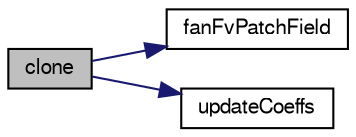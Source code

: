 digraph "clone"
{
  bgcolor="transparent";
  edge [fontname="FreeSans",fontsize="10",labelfontname="FreeSans",labelfontsize="10"];
  node [fontname="FreeSans",fontsize="10",shape=record];
  rankdir="LR";
  Node328 [label="clone",height=0.2,width=0.4,color="black", fillcolor="grey75", style="filled", fontcolor="black"];
  Node328 -> Node329 [color="midnightblue",fontsize="10",style="solid",fontname="FreeSans"];
  Node329 [label="fanFvPatchField",height=0.2,width=0.4,color="black",URL="$a22086.html#a3b6bf622ea265b484de27cbeca80ba7a",tooltip="Construct from patch and internal field. "];
  Node328 -> Node330 [color="midnightblue",fontsize="10",style="solid",fontname="FreeSans"];
  Node330 [label="updateCoeffs",height=0.2,width=0.4,color="black",URL="$a22086.html#a7e24eafac629d3733181cd942d4c902f",tooltip="Update the coefficients associated with the patch field. "];
}
